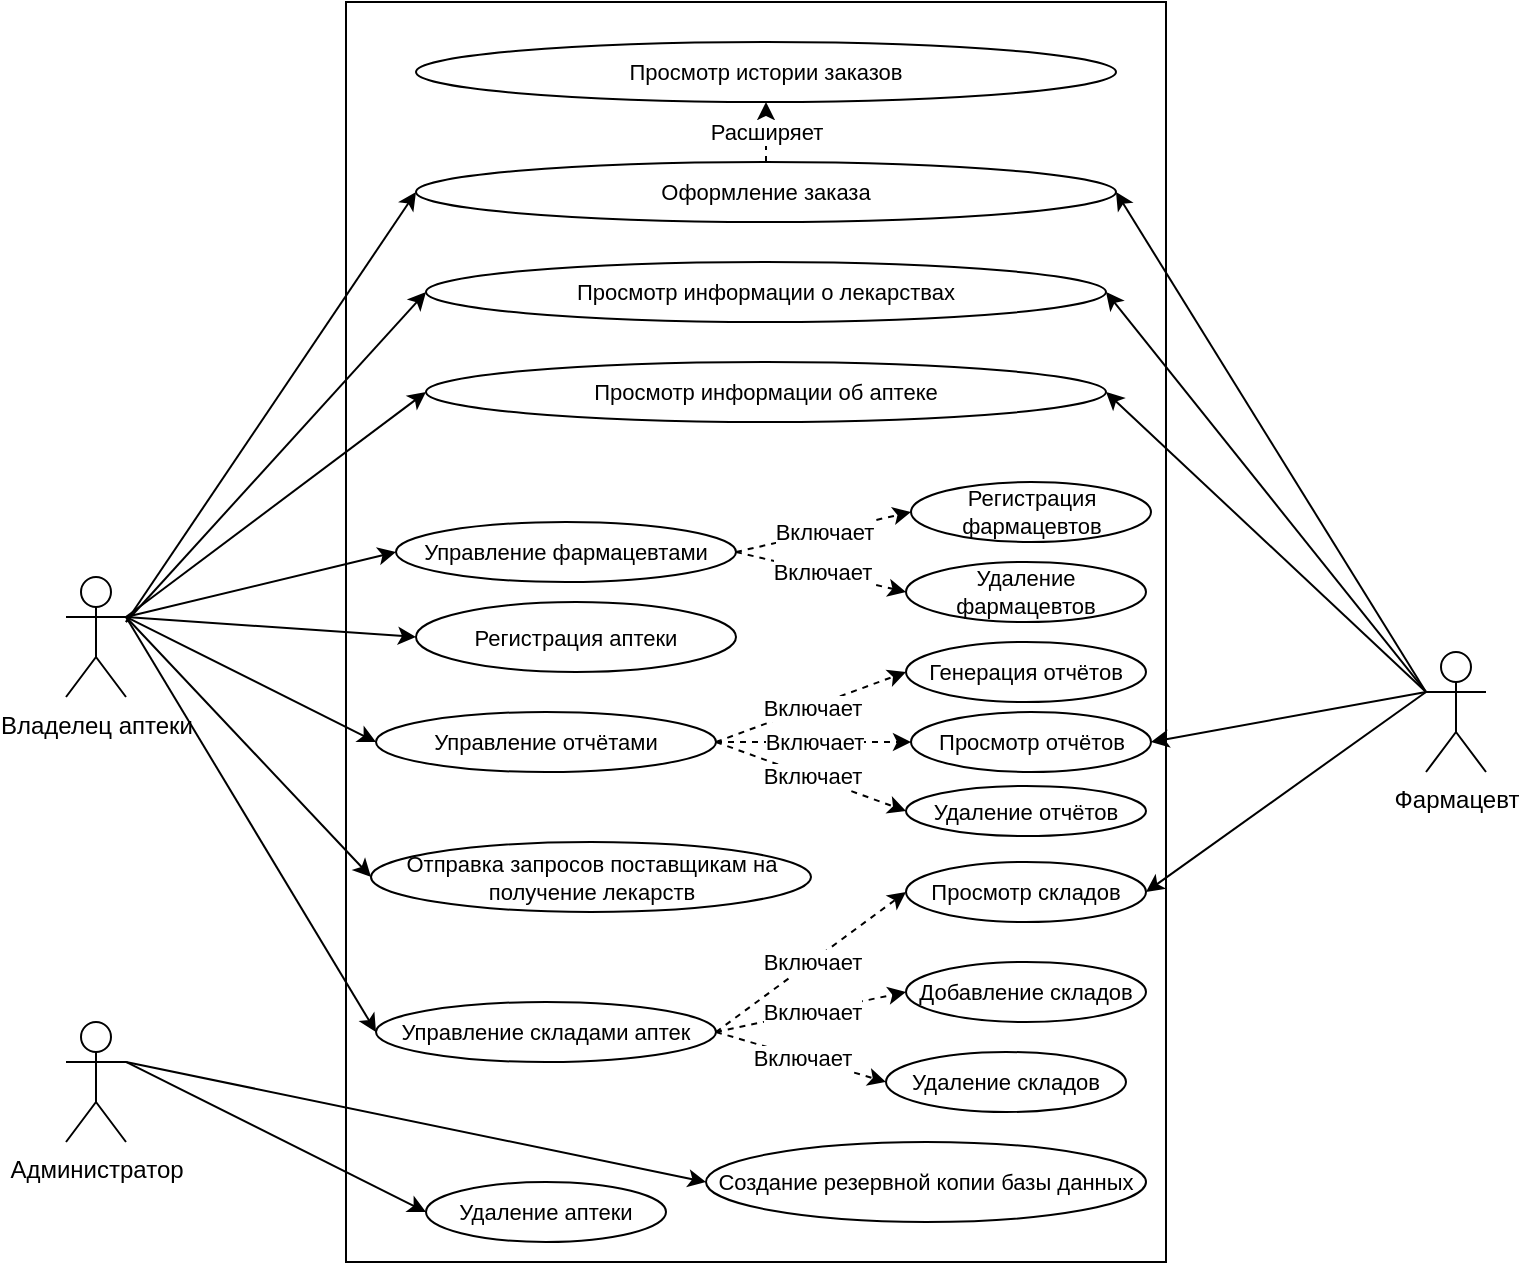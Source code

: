 <mxfile version="18.0.1" type="device"><diagram id="ppgnGbhm55BLOLsSgZt2" name="Page-1"><mxGraphModel dx="1201" dy="664" grid="1" gridSize="10" guides="1" tooltips="1" connect="1" arrows="1" fold="1" page="1" pageScale="1" pageWidth="827" pageHeight="1169" math="0" shadow="0"><root><mxCell id="0"/><mxCell id="1" parent="0"/><mxCell id="yl0qgS6FswcewsCq9nZy-2" value="Фармацевт" style="shape=umlActor;verticalLabelPosition=bottom;verticalAlign=top;html=1;outlineConnect=0;" vertex="1" parent="1"><mxGeometry x="730" y="505" width="30" height="60" as="geometry"/></mxCell><mxCell id="yl0qgS6FswcewsCq9nZy-3" value="Владелец аптеки" style="shape=umlActor;verticalLabelPosition=bottom;verticalAlign=top;html=1;outlineConnect=0;" vertex="1" parent="1"><mxGeometry x="50" y="467.5" width="30" height="60" as="geometry"/></mxCell><mxCell id="yl0qgS6FswcewsCq9nZy-4" value="Администратор" style="shape=umlActor;verticalLabelPosition=bottom;verticalAlign=top;html=1;outlineConnect=0;" vertex="1" parent="1"><mxGeometry x="50" y="690" width="30" height="60" as="geometry"/></mxCell><mxCell id="yl0qgS6FswcewsCq9nZy-9" value="" style="rounded=0;whiteSpace=wrap;html=1;" vertex="1" parent="1"><mxGeometry x="190" y="180" width="410" height="630" as="geometry"/></mxCell><mxCell id="yl0qgS6FswcewsCq9nZy-12" value="Удаление аптеки" style="ellipse;whiteSpace=wrap;html=1;fontSize=11;" vertex="1" parent="1"><mxGeometry x="230" y="770" width="120" height="30" as="geometry"/></mxCell><mxCell id="yl0qgS6FswcewsCq9nZy-14" value="&lt;span style=&quot;&quot;&gt;Создание резервной копии базы данных&lt;/span&gt;" style="ellipse;whiteSpace=wrap;html=1;fontSize=11;" vertex="1" parent="1"><mxGeometry x="370" y="750" width="220" height="40" as="geometry"/></mxCell><mxCell id="yl0qgS6FswcewsCq9nZy-15" value="" style="endArrow=classic;html=1;rounded=0;fontSize=11;exitX=1;exitY=0.333;exitDx=0;exitDy=0;exitPerimeter=0;entryX=0;entryY=0.5;entryDx=0;entryDy=0;" edge="1" parent="1" source="yl0qgS6FswcewsCq9nZy-4" target="yl0qgS6FswcewsCq9nZy-12"><mxGeometry width="50" height="50" relative="1" as="geometry"><mxPoint x="230" y="890" as="sourcePoint"/><mxPoint x="280" y="840" as="targetPoint"/></mxGeometry></mxCell><mxCell id="yl0qgS6FswcewsCq9nZy-16" value="" style="endArrow=classic;html=1;rounded=0;fontSize=11;exitX=1;exitY=0.333;exitDx=0;exitDy=0;exitPerimeter=0;entryX=0;entryY=0.5;entryDx=0;entryDy=0;" edge="1" parent="1" source="yl0qgS6FswcewsCq9nZy-4" target="yl0qgS6FswcewsCq9nZy-14"><mxGeometry width="50" height="50" relative="1" as="geometry"><mxPoint x="210" y="860" as="sourcePoint"/><mxPoint x="260" y="810" as="targetPoint"/></mxGeometry></mxCell><mxCell id="yl0qgS6FswcewsCq9nZy-17" value="Управление складами аптек" style="ellipse;whiteSpace=wrap;html=1;fontSize=11;" vertex="1" parent="1"><mxGeometry x="205" y="680" width="170" height="30" as="geometry"/></mxCell><mxCell id="yl0qgS6FswcewsCq9nZy-18" value="" style="endArrow=classic;html=1;rounded=0;fontSize=11;exitX=1;exitY=0.5;exitDx=0;exitDy=0;entryX=0;entryY=0.5;entryDx=0;entryDy=0;dashed=1;" edge="1" parent="1" source="yl0qgS6FswcewsCq9nZy-17" target="yl0qgS6FswcewsCq9nZy-20"><mxGeometry relative="1" as="geometry"><mxPoint x="220" y="670" as="sourcePoint"/><mxPoint x="320" y="670" as="targetPoint"/></mxGeometry></mxCell><mxCell id="yl0qgS6FswcewsCq9nZy-19" value="Включает" style="edgeLabel;resizable=0;html=1;align=center;verticalAlign=middle;fontSize=11;" connectable="0" vertex="1" parent="yl0qgS6FswcewsCq9nZy-18"><mxGeometry relative="1" as="geometry"/></mxCell><mxCell id="yl0qgS6FswcewsCq9nZy-20" value="Добавление складов" style="ellipse;whiteSpace=wrap;html=1;fontSize=11;" vertex="1" parent="1"><mxGeometry x="470" y="660" width="120" height="30" as="geometry"/></mxCell><mxCell id="yl0qgS6FswcewsCq9nZy-21" value="Удаление складов" style="ellipse;whiteSpace=wrap;html=1;fontSize=11;" vertex="1" parent="1"><mxGeometry x="460" y="705" width="120" height="30" as="geometry"/></mxCell><mxCell id="yl0qgS6FswcewsCq9nZy-24" value="" style="endArrow=classic;html=1;rounded=0;fontSize=11;exitX=1;exitY=0.5;exitDx=0;exitDy=0;entryX=0;entryY=0.5;entryDx=0;entryDy=0;dashed=1;" edge="1" parent="1" source="yl0qgS6FswcewsCq9nZy-17" target="yl0qgS6FswcewsCq9nZy-21"><mxGeometry relative="1" as="geometry"><mxPoint x="385" y="635" as="sourcePoint"/><mxPoint x="470" y="635" as="targetPoint"/></mxGeometry></mxCell><mxCell id="yl0qgS6FswcewsCq9nZy-25" value="Включает" style="edgeLabel;resizable=0;html=1;align=center;verticalAlign=middle;fontSize=11;" connectable="0" vertex="1" parent="yl0qgS6FswcewsCq9nZy-24"><mxGeometry relative="1" as="geometry"/></mxCell><mxCell id="yl0qgS6FswcewsCq9nZy-26" value="" style="endArrow=classic;html=1;rounded=0;fontSize=11;exitX=1;exitY=0.333;exitDx=0;exitDy=0;exitPerimeter=0;entryX=0;entryY=0.5;entryDx=0;entryDy=0;" edge="1" parent="1" source="yl0qgS6FswcewsCq9nZy-3" target="yl0qgS6FswcewsCq9nZy-17"><mxGeometry width="50" height="50" relative="1" as="geometry"><mxPoint x="120" y="650" as="sourcePoint"/><mxPoint x="170" y="600" as="targetPoint"/></mxGeometry></mxCell><mxCell id="yl0qgS6FswcewsCq9nZy-28" value="&lt;span style=&quot;text-align: left;&quot;&gt;Отправка запросов поставщикам на получение лекарств&lt;/span&gt;" style="ellipse;whiteSpace=wrap;html=1;fontSize=11;" vertex="1" parent="1"><mxGeometry x="202.5" y="600" width="220" height="35" as="geometry"/></mxCell><mxCell id="yl0qgS6FswcewsCq9nZy-29" value="" style="endArrow=classic;html=1;rounded=0;fontSize=11;exitX=1;exitY=0.333;exitDx=0;exitDy=0;exitPerimeter=0;entryX=0;entryY=0.5;entryDx=0;entryDy=0;" edge="1" parent="1" source="yl0qgS6FswcewsCq9nZy-3" target="yl0qgS6FswcewsCq9nZy-28"><mxGeometry width="50" height="50" relative="1" as="geometry"><mxPoint x="90" y="570" as="sourcePoint"/><mxPoint x="215.0" y="675" as="targetPoint"/></mxGeometry></mxCell><mxCell id="yl0qgS6FswcewsCq9nZy-30" value="Управление отчётами" style="ellipse;whiteSpace=wrap;html=1;fontSize=11;" vertex="1" parent="1"><mxGeometry x="205" y="535" width="170" height="30" as="geometry"/></mxCell><mxCell id="yl0qgS6FswcewsCq9nZy-31" value="" style="endArrow=classic;html=1;rounded=0;fontSize=11;exitX=1;exitY=0.5;exitDx=0;exitDy=0;entryX=0;entryY=0.5;entryDx=0;entryDy=0;dashed=1;" edge="1" parent="1" source="yl0qgS6FswcewsCq9nZy-30" target="yl0qgS6FswcewsCq9nZy-33"><mxGeometry relative="1" as="geometry"><mxPoint x="220" y="555" as="sourcePoint"/><mxPoint x="320" y="555" as="targetPoint"/></mxGeometry></mxCell><mxCell id="yl0qgS6FswcewsCq9nZy-32" value="Включает" style="edgeLabel;resizable=0;html=1;align=center;verticalAlign=middle;fontSize=11;" connectable="0" vertex="1" parent="yl0qgS6FswcewsCq9nZy-31"><mxGeometry relative="1" as="geometry"/></mxCell><mxCell id="yl0qgS6FswcewsCq9nZy-33" value="Генерация отчётов" style="ellipse;whiteSpace=wrap;html=1;fontSize=11;" vertex="1" parent="1"><mxGeometry x="470" y="500" width="120" height="30" as="geometry"/></mxCell><mxCell id="yl0qgS6FswcewsCq9nZy-34" value="Удаление отчётов" style="ellipse;whiteSpace=wrap;html=1;fontSize=11;" vertex="1" parent="1"><mxGeometry x="470" y="572" width="120" height="25" as="geometry"/></mxCell><mxCell id="yl0qgS6FswcewsCq9nZy-35" value="" style="endArrow=classic;html=1;rounded=0;fontSize=11;exitX=1;exitY=0.5;exitDx=0;exitDy=0;entryX=0;entryY=0.5;entryDx=0;entryDy=0;dashed=1;" edge="1" parent="1" source="yl0qgS6FswcewsCq9nZy-30" target="yl0qgS6FswcewsCq9nZy-34"><mxGeometry relative="1" as="geometry"><mxPoint x="385" y="520" as="sourcePoint"/><mxPoint x="470" y="520" as="targetPoint"/></mxGeometry></mxCell><mxCell id="yl0qgS6FswcewsCq9nZy-36" value="Включает" style="edgeLabel;resizable=0;html=1;align=center;verticalAlign=middle;fontSize=11;" connectable="0" vertex="1" parent="yl0qgS6FswcewsCq9nZy-35"><mxGeometry relative="1" as="geometry"/></mxCell><mxCell id="yl0qgS6FswcewsCq9nZy-37" value="" style="endArrow=classic;html=1;rounded=0;fontSize=11;entryX=0;entryY=0.5;entryDx=0;entryDy=0;exitX=1;exitY=0.333;exitDx=0;exitDy=0;exitPerimeter=0;" edge="1" parent="1" target="yl0qgS6FswcewsCq9nZy-30" source="yl0qgS6FswcewsCq9nZy-3"><mxGeometry width="50" height="50" relative="1" as="geometry"><mxPoint x="100" y="520" as="sourcePoint"/><mxPoint x="170" y="485" as="targetPoint"/></mxGeometry></mxCell><mxCell id="yl0qgS6FswcewsCq9nZy-38" value="Управление фармацевтами" style="ellipse;whiteSpace=wrap;html=1;fontSize=11;" vertex="1" parent="1"><mxGeometry x="215" y="440" width="170" height="30" as="geometry"/></mxCell><mxCell id="yl0qgS6FswcewsCq9nZy-39" value="" style="endArrow=classic;html=1;rounded=0;fontSize=11;exitX=1;exitY=0.5;exitDx=0;exitDy=0;entryX=0;entryY=0.5;entryDx=0;entryDy=0;dashed=1;" edge="1" parent="1" source="yl0qgS6FswcewsCq9nZy-38" target="yl0qgS6FswcewsCq9nZy-41"><mxGeometry relative="1" as="geometry"><mxPoint x="230" y="460" as="sourcePoint"/><mxPoint x="330" y="460" as="targetPoint"/></mxGeometry></mxCell><mxCell id="yl0qgS6FswcewsCq9nZy-40" value="Включает" style="edgeLabel;resizable=0;html=1;align=center;verticalAlign=middle;fontSize=11;" connectable="0" vertex="1" parent="yl0qgS6FswcewsCq9nZy-39"><mxGeometry relative="1" as="geometry"/></mxCell><mxCell id="yl0qgS6FswcewsCq9nZy-41" value="Регистрация фармацевтов" style="ellipse;whiteSpace=wrap;html=1;fontSize=11;" vertex="1" parent="1"><mxGeometry x="472.5" y="420" width="120" height="30" as="geometry"/></mxCell><mxCell id="yl0qgS6FswcewsCq9nZy-42" value="Удаление фармацевтов" style="ellipse;whiteSpace=wrap;html=1;fontSize=11;" vertex="1" parent="1"><mxGeometry x="470" y="460" width="120" height="30" as="geometry"/></mxCell><mxCell id="yl0qgS6FswcewsCq9nZy-43" value="" style="endArrow=classic;html=1;rounded=0;fontSize=11;exitX=1;exitY=0.5;exitDx=0;exitDy=0;entryX=0;entryY=0.5;entryDx=0;entryDy=0;dashed=1;" edge="1" parent="1" source="yl0qgS6FswcewsCq9nZy-38" target="yl0qgS6FswcewsCq9nZy-42"><mxGeometry relative="1" as="geometry"><mxPoint x="395" y="425" as="sourcePoint"/><mxPoint x="480" y="425" as="targetPoint"/></mxGeometry></mxCell><mxCell id="yl0qgS6FswcewsCq9nZy-44" value="Включает" style="edgeLabel;resizable=0;html=1;align=center;verticalAlign=middle;fontSize=11;" connectable="0" vertex="1" parent="yl0qgS6FswcewsCq9nZy-43"><mxGeometry relative="1" as="geometry"/></mxCell><mxCell id="yl0qgS6FswcewsCq9nZy-45" value="" style="endArrow=classic;html=1;rounded=0;fontSize=11;exitX=1;exitY=0.333;exitDx=0;exitDy=0;exitPerimeter=0;entryX=0;entryY=0.5;entryDx=0;entryDy=0;" edge="1" parent="1" target="yl0qgS6FswcewsCq9nZy-38" source="yl0qgS6FswcewsCq9nZy-3"><mxGeometry width="50" height="50" relative="1" as="geometry"><mxPoint x="60" y="520" as="sourcePoint"/><mxPoint x="180" y="390" as="targetPoint"/></mxGeometry></mxCell><mxCell id="yl0qgS6FswcewsCq9nZy-46" value="&lt;span style=&quot;text-align: left;&quot;&gt;Регистрация аптеки&lt;/span&gt;" style="ellipse;whiteSpace=wrap;html=1;fontSize=11;" vertex="1" parent="1"><mxGeometry x="225" y="480" width="160" height="35" as="geometry"/></mxCell><mxCell id="yl0qgS6FswcewsCq9nZy-47" value="" style="endArrow=classic;html=1;rounded=0;fontSize=11;exitX=1;exitY=0.333;exitDx=0;exitDy=0;exitPerimeter=0;entryX=0;entryY=0.5;entryDx=0;entryDy=0;" edge="1" parent="1" target="yl0qgS6FswcewsCq9nZy-46" source="yl0qgS6FswcewsCq9nZy-3"><mxGeometry width="50" height="50" relative="1" as="geometry"><mxPoint x="50" y="440" as="sourcePoint"/><mxPoint x="195.0" y="565" as="targetPoint"/></mxGeometry></mxCell><mxCell id="yl0qgS6FswcewsCq9nZy-48" value="Оформление заказа" style="ellipse;whiteSpace=wrap;html=1;fontSize=11;" vertex="1" parent="1"><mxGeometry x="225" y="260" width="350" height="30" as="geometry"/></mxCell><mxCell id="yl0qgS6FswcewsCq9nZy-52" value="Просмотр информации об аптеке" style="ellipse;whiteSpace=wrap;html=1;fontSize=11;" vertex="1" parent="1"><mxGeometry x="230" y="360" width="340" height="30" as="geometry"/></mxCell><mxCell id="yl0qgS6FswcewsCq9nZy-53" value="" style="endArrow=classic;html=1;rounded=0;fontSize=11;exitX=1;exitY=0.5;exitDx=0;exitDy=0;entryX=0;entryY=0.5;entryDx=0;entryDy=0;dashed=1;" edge="1" parent="1" target="yl0qgS6FswcewsCq9nZy-55" source="yl0qgS6FswcewsCq9nZy-17"><mxGeometry relative="1" as="geometry"><mxPoint x="362.5" y="625" as="sourcePoint"/><mxPoint x="320" y="630" as="targetPoint"/></mxGeometry></mxCell><mxCell id="yl0qgS6FswcewsCq9nZy-54" value="Включает" style="edgeLabel;resizable=0;html=1;align=center;verticalAlign=middle;fontSize=11;" connectable="0" vertex="1" parent="yl0qgS6FswcewsCq9nZy-53"><mxGeometry relative="1" as="geometry"/></mxCell><mxCell id="yl0qgS6FswcewsCq9nZy-55" value="Просмотр складов" style="ellipse;whiteSpace=wrap;html=1;fontSize=11;" vertex="1" parent="1"><mxGeometry x="470" y="610" width="120" height="30" as="geometry"/></mxCell><mxCell id="yl0qgS6FswcewsCq9nZy-56" value="" style="endArrow=classic;html=1;rounded=0;fontSize=11;exitX=1;exitY=0.5;exitDx=0;exitDy=0;entryX=0;entryY=0.5;entryDx=0;entryDy=0;dashed=1;" edge="1" parent="1" target="yl0qgS6FswcewsCq9nZy-58" source="yl0qgS6FswcewsCq9nZy-30"><mxGeometry relative="1" as="geometry"><mxPoint x="367.5" y="575" as="sourcePoint"/><mxPoint x="322.5" y="590" as="targetPoint"/></mxGeometry></mxCell><mxCell id="yl0qgS6FswcewsCq9nZy-57" value="Включает" style="edgeLabel;resizable=0;html=1;align=center;verticalAlign=middle;fontSize=11;" connectable="0" vertex="1" parent="yl0qgS6FswcewsCq9nZy-56"><mxGeometry relative="1" as="geometry"/></mxCell><mxCell id="yl0qgS6FswcewsCq9nZy-58" value="Просмотр отчётов" style="ellipse;whiteSpace=wrap;html=1;fontSize=11;" vertex="1" parent="1"><mxGeometry x="472.5" y="535" width="120" height="30" as="geometry"/></mxCell><mxCell id="yl0qgS6FswcewsCq9nZy-59" value="" style="endArrow=classic;html=1;rounded=0;fontSize=11;exitX=0.5;exitY=0;exitDx=0;exitDy=0;dashed=1;entryX=0.5;entryY=1;entryDx=0;entryDy=0;" edge="1" parent="1" source="yl0qgS6FswcewsCq9nZy-48" target="yl0qgS6FswcewsCq9nZy-61"><mxGeometry relative="1" as="geometry"><mxPoint x="395" y="465" as="sourcePoint"/><mxPoint x="482.5" y="445" as="targetPoint"/></mxGeometry></mxCell><mxCell id="yl0qgS6FswcewsCq9nZy-60" value="Расширяет" style="edgeLabel;resizable=0;html=1;align=center;verticalAlign=middle;fontSize=11;" connectable="0" vertex="1" parent="yl0qgS6FswcewsCq9nZy-59"><mxGeometry relative="1" as="geometry"/></mxCell><mxCell id="yl0qgS6FswcewsCq9nZy-61" value="Просмотр истории заказов" style="ellipse;whiteSpace=wrap;html=1;fontSize=11;" vertex="1" parent="1"><mxGeometry x="225" y="200" width="350" height="30" as="geometry"/></mxCell><mxCell id="yl0qgS6FswcewsCq9nZy-63" value="Просмотр информации о лекарствах" style="ellipse;whiteSpace=wrap;html=1;fontSize=11;" vertex="1" parent="1"><mxGeometry x="230" y="310" width="340" height="30" as="geometry"/></mxCell><mxCell id="yl0qgS6FswcewsCq9nZy-65" value="" style="endArrow=classic;html=1;rounded=0;fontSize=11;exitX=1;exitY=0.333;exitDx=0;exitDy=0;exitPerimeter=0;entryX=0;entryY=0.5;entryDx=0;entryDy=0;" edge="1" parent="1" source="yl0qgS6FswcewsCq9nZy-3" target="yl0qgS6FswcewsCq9nZy-52"><mxGeometry width="50" height="50" relative="1" as="geometry"><mxPoint x="120" y="470" as="sourcePoint"/><mxPoint x="170" y="420" as="targetPoint"/></mxGeometry></mxCell><mxCell id="yl0qgS6FswcewsCq9nZy-66" value="" style="endArrow=classic;html=1;rounded=0;fontSize=11;entryX=0;entryY=0.5;entryDx=0;entryDy=0;" edge="1" parent="1" target="yl0qgS6FswcewsCq9nZy-63"><mxGeometry width="50" height="50" relative="1" as="geometry"><mxPoint x="80" y="490" as="sourcePoint"/><mxPoint x="240.0" y="385" as="targetPoint"/></mxGeometry></mxCell><mxCell id="yl0qgS6FswcewsCq9nZy-67" value="" style="endArrow=classic;html=1;rounded=0;fontSize=11;entryX=0;entryY=0.5;entryDx=0;entryDy=0;" edge="1" parent="1" target="yl0qgS6FswcewsCq9nZy-48"><mxGeometry width="50" height="50" relative="1" as="geometry"><mxPoint x="80" y="490" as="sourcePoint"/><mxPoint x="250.0" y="395" as="targetPoint"/></mxGeometry></mxCell><mxCell id="yl0qgS6FswcewsCq9nZy-68" value="" style="endArrow=classic;html=1;rounded=0;fontSize=11;exitX=0;exitY=0.333;exitDx=0;exitDy=0;exitPerimeter=0;entryX=1;entryY=0.5;entryDx=0;entryDy=0;" edge="1" parent="1" source="yl0qgS6FswcewsCq9nZy-2" target="yl0qgS6FswcewsCq9nZy-55"><mxGeometry width="50" height="50" relative="1" as="geometry"><mxPoint x="90" y="530" as="sourcePoint"/><mxPoint x="260.0" y="405" as="targetPoint"/></mxGeometry></mxCell><mxCell id="yl0qgS6FswcewsCq9nZy-70" value="" style="endArrow=classic;html=1;rounded=0;fontSize=11;entryX=1;entryY=0.5;entryDx=0;entryDy=0;exitX=0;exitY=0.333;exitDx=0;exitDy=0;exitPerimeter=0;" edge="1" parent="1" source="yl0qgS6FswcewsCq9nZy-2" target="yl0qgS6FswcewsCq9nZy-58"><mxGeometry width="50" height="50" relative="1" as="geometry"><mxPoint x="690" y="540" as="sourcePoint"/><mxPoint x="600" y="635" as="targetPoint"/></mxGeometry></mxCell><mxCell id="yl0qgS6FswcewsCq9nZy-71" value="" style="endArrow=classic;html=1;rounded=0;fontSize=11;entryX=1;entryY=0.5;entryDx=0;entryDy=0;exitX=0;exitY=0.333;exitDx=0;exitDy=0;exitPerimeter=0;" edge="1" parent="1" source="yl0qgS6FswcewsCq9nZy-2" target="yl0qgS6FswcewsCq9nZy-52"><mxGeometry width="50" height="50" relative="1" as="geometry"><mxPoint x="730" y="520" as="sourcePoint"/><mxPoint x="610" y="645" as="targetPoint"/></mxGeometry></mxCell><mxCell id="yl0qgS6FswcewsCq9nZy-72" value="" style="endArrow=classic;html=1;rounded=0;fontSize=11;entryX=1;entryY=0.5;entryDx=0;entryDy=0;exitX=0;exitY=0.333;exitDx=0;exitDy=0;exitPerimeter=0;" edge="1" parent="1" source="yl0qgS6FswcewsCq9nZy-2" target="yl0qgS6FswcewsCq9nZy-63"><mxGeometry width="50" height="50" relative="1" as="geometry"><mxPoint x="690" y="540" as="sourcePoint"/><mxPoint x="620" y="655" as="targetPoint"/></mxGeometry></mxCell><mxCell id="yl0qgS6FswcewsCq9nZy-73" value="" style="endArrow=classic;html=1;rounded=0;fontSize=11;entryX=1;entryY=0.5;entryDx=0;entryDy=0;exitX=0;exitY=0.333;exitDx=0;exitDy=0;exitPerimeter=0;" edge="1" parent="1" source="yl0qgS6FswcewsCq9nZy-2" target="yl0qgS6FswcewsCq9nZy-48"><mxGeometry width="50" height="50" relative="1" as="geometry"><mxPoint x="740" y="420" as="sourcePoint"/><mxPoint x="630" y="670" as="targetPoint"/></mxGeometry></mxCell></root></mxGraphModel></diagram></mxfile>